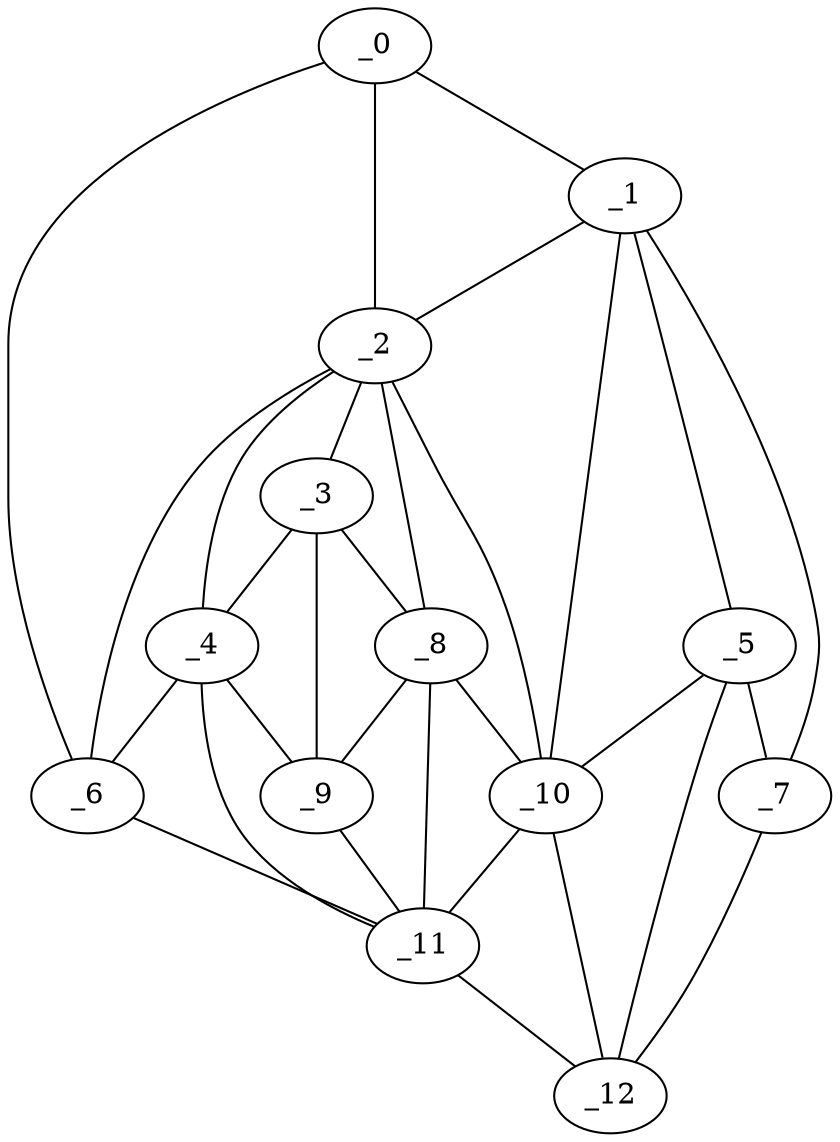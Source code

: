 graph "obj52__135.gxl" {
	_0	 [x=38,
		y=118];
	_1	 [x=53,
		y=12];
	_0 -- _1	 [valence=1];
	_2	 [x=54,
		y=105];
	_0 -- _2	 [valence=2];
	_6	 [x=79,
		y=125];
	_0 -- _6	 [valence=1];
	_1 -- _2	 [valence=1];
	_5	 [x=79,
		y=4];
	_1 -- _5	 [valence=2];
	_7	 [x=85,
		y=2];
	_1 -- _7	 [valence=1];
	_10	 [x=88,
		y=69];
	_1 -- _10	 [valence=2];
	_3	 [x=75,
		y=106];
	_2 -- _3	 [valence=1];
	_4	 [x=77,
		y=116];
	_2 -- _4	 [valence=1];
	_2 -- _6	 [valence=2];
	_8	 [x=87,
		y=82];
	_2 -- _8	 [valence=2];
	_2 -- _10	 [valence=2];
	_3 -- _4	 [valence=1];
	_3 -- _8	 [valence=2];
	_9	 [x=87,
		y=107];
	_3 -- _9	 [valence=2];
	_4 -- _6	 [valence=1];
	_4 -- _9	 [valence=2];
	_11	 [x=89,
		y=121];
	_4 -- _11	 [valence=2];
	_5 -- _7	 [valence=2];
	_5 -- _10	 [valence=2];
	_12	 [x=92,
		y=3];
	_5 -- _12	 [valence=2];
	_6 -- _11	 [valence=1];
	_7 -- _12	 [valence=1];
	_8 -- _9	 [valence=1];
	_8 -- _10	 [valence=1];
	_8 -- _11	 [valence=1];
	_9 -- _11	 [valence=1];
	_10 -- _11	 [valence=2];
	_10 -- _12	 [valence=1];
	_11 -- _12	 [valence=1];
}
